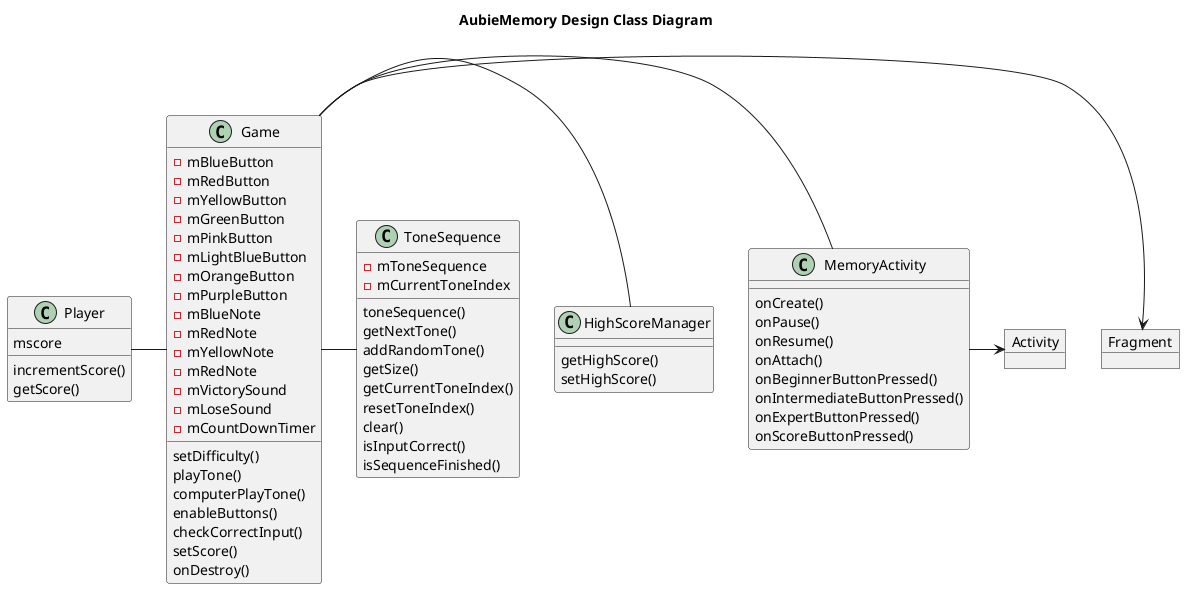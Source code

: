 @startuml
title AubieMemory Design Class Diagram

class Player {
mscore
incrementScore()
getScore()
}

class Game {
-mBlueButton
-mRedButton
-mYellowButton
-mGreenButton
-mPinkButton
-mLightBlueButton
-mOrangeButton
-mPurpleButton
-mBlueNote
-mRedNote
-mYellowNote
-mRedNote
-mVictorySound
-mLoseSound
-mCountDownTimer
setDifficulty()
playTone()
computerPlayTone()
enableButtons()
checkCorrectInput()
setScore()
onDestroy()
}

class MemoryActivity {
onCreate()
onPause()
onResume()
onAttach()
onBeginnerButtonPressed()
onIntermediateButtonPressed()
onExpertButtonPressed()
onScoreButtonPressed()
}

class HighScoreManager {
getHighScore()
setHighScore()
}

class ToneSequence {
-mToneSequence
-mCurrentToneIndex
toneSequence()
getNextTone()
addRandomTone()
getSize()
getCurrentToneIndex()
resetToneIndex()
clear()
isInputCorrect()
isSequenceFinished()
}

object Activity
object Fragment

Player - Game
Game -> Fragment
Game - MemoryActivity
Game - HighScoreManager
Game - ToneSequence
MemoryActivity -> Activity
@enduml